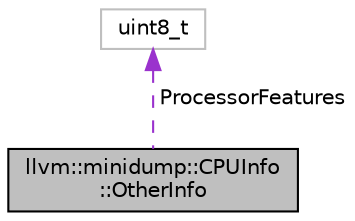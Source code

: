 digraph "llvm::minidump::CPUInfo::OtherInfo"
{
 // LATEX_PDF_SIZE
  bgcolor="transparent";
  edge [fontname="Helvetica",fontsize="10",labelfontname="Helvetica",labelfontsize="10"];
  node [fontname="Helvetica",fontsize="10",shape=record];
  Node1 [label="llvm::minidump::CPUInfo\l::OtherInfo",height=0.2,width=0.4,color="black", fillcolor="grey75", style="filled", fontcolor="black",tooltip=" "];
  Node2 -> Node1 [dir="back",color="darkorchid3",fontsize="10",style="dashed",label=" ProcessorFeatures" ,fontname="Helvetica"];
  Node2 [label="uint8_t",height=0.2,width=0.4,color="grey75",tooltip=" "];
}
